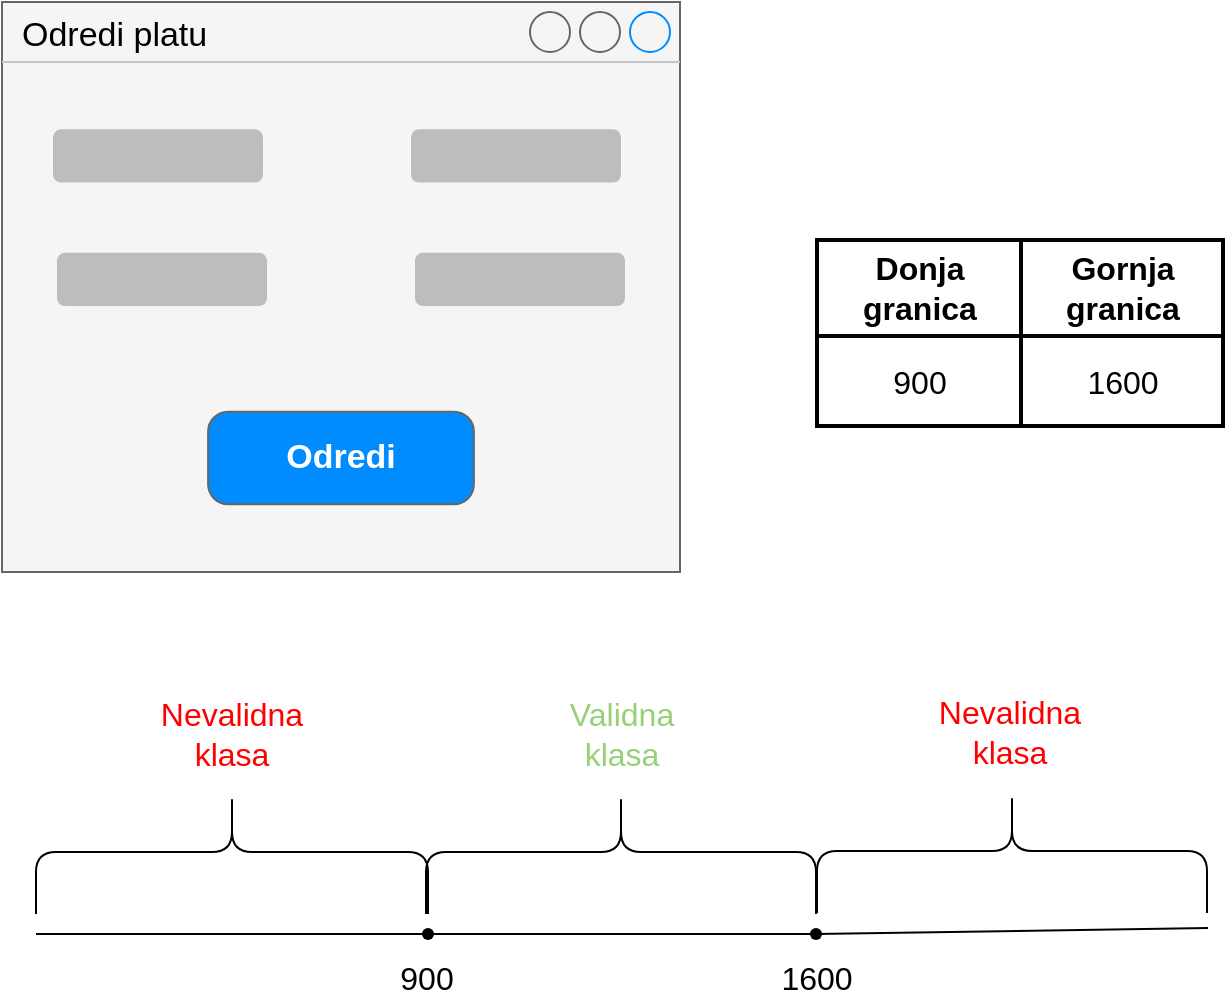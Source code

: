 <mxfile version="22.1.3" type="device">
  <diagram name="Page-1" id="qqaZlvfAYo21mLsDR9zG">
    <mxGraphModel dx="1834" dy="1240" grid="0" gridSize="10" guides="1" tooltips="1" connect="1" arrows="1" fold="1" page="0" pageScale="1" pageWidth="850" pageHeight="1100" math="0" shadow="0">
      <root>
        <mxCell id="0" />
        <mxCell id="1" parent="0" />
        <mxCell id="iZV24EI_f0F_w6ac2HIL-3" value="" style="endArrow=none;html=1;rounded=0;fontSize=12;startSize=8;endSize=8;curved=1;" edge="1" parent="1" source="iZV24EI_f0F_w6ac2HIL-10">
          <mxGeometry width="50" height="50" relative="1" as="geometry">
            <mxPoint x="-52" y="249" as="sourcePoint" />
            <mxPoint x="529" y="244" as="targetPoint" />
          </mxGeometry>
        </mxCell>
        <mxCell id="iZV24EI_f0F_w6ac2HIL-5" value="1600" style="edgeLabel;html=1;align=center;verticalAlign=middle;resizable=0;points=[];fontSize=16;" vertex="1" connectable="0" parent="iZV24EI_f0F_w6ac2HIL-3">
          <mxGeometry x="0.853" y="-2" relative="1" as="geometry">
            <mxPoint x="-182" y="23" as="offset" />
          </mxGeometry>
        </mxCell>
        <mxCell id="iZV24EI_f0F_w6ac2HIL-7" value="" style="endArrow=none;html=1;rounded=0;fontSize=12;startSize=8;endSize=8;curved=1;" edge="1" parent="1" target="iZV24EI_f0F_w6ac2HIL-6">
          <mxGeometry width="50" height="50" relative="1" as="geometry">
            <mxPoint x="-57" y="247" as="sourcePoint" />
            <mxPoint x="586" y="249" as="targetPoint" />
          </mxGeometry>
        </mxCell>
        <mxCell id="iZV24EI_f0F_w6ac2HIL-8" value="900" style="edgeLabel;html=1;align=center;verticalAlign=middle;resizable=0;points=[];fontSize=16;" vertex="1" connectable="0" parent="iZV24EI_f0F_w6ac2HIL-7">
          <mxGeometry x="-0.931" y="-1" relative="1" as="geometry">
            <mxPoint x="188" y="21" as="offset" />
          </mxGeometry>
        </mxCell>
        <mxCell id="iZV24EI_f0F_w6ac2HIL-6" value="" style="shape=waypoint;sketch=0;fillStyle=solid;size=6;pointerEvents=1;points=[];fillColor=none;resizable=0;rotatable=0;perimeter=centerPerimeter;snapToPoint=1;fontSize=16;" vertex="1" parent="1">
          <mxGeometry x="129" y="237" width="20" height="20" as="geometry" />
        </mxCell>
        <mxCell id="iZV24EI_f0F_w6ac2HIL-11" value="" style="endArrow=none;html=1;rounded=0;fontSize=12;startSize=8;endSize=8;curved=1;" edge="1" parent="1" source="iZV24EI_f0F_w6ac2HIL-6" target="iZV24EI_f0F_w6ac2HIL-10">
          <mxGeometry width="50" height="50" relative="1" as="geometry">
            <mxPoint x="-17" y="247" as="sourcePoint" />
            <mxPoint x="586" y="249" as="targetPoint" />
          </mxGeometry>
        </mxCell>
        <mxCell id="iZV24EI_f0F_w6ac2HIL-10" value="" style="shape=waypoint;sketch=0;fillStyle=solid;size=6;pointerEvents=1;points=[];fillColor=none;resizable=0;rotatable=0;perimeter=centerPerimeter;snapToPoint=1;fontSize=16;" vertex="1" parent="1">
          <mxGeometry x="323" y="237" width="20" height="20" as="geometry" />
        </mxCell>
        <mxCell id="iZV24EI_f0F_w6ac2HIL-41" value="" style="group" vertex="1" connectable="0" parent="1">
          <mxGeometry x="138" y="132" width="195" height="105" as="geometry" />
        </mxCell>
        <mxCell id="iZV24EI_f0F_w6ac2HIL-14" value="" style="shape=curlyBracket;whiteSpace=wrap;html=1;rounded=1;labelPosition=left;verticalLabelPosition=middle;align=right;verticalAlign=middle;fontSize=16;rotation=90;" vertex="1" parent="iZV24EI_f0F_w6ac2HIL-41">
          <mxGeometry x="66.5" y="-23.5" width="62" height="195" as="geometry" />
        </mxCell>
        <mxCell id="iZV24EI_f0F_w6ac2HIL-16" value="Validna klasa" style="text;html=1;strokeColor=none;fillColor=none;align=center;verticalAlign=middle;whiteSpace=wrap;rounded=0;fontSize=16;fontColor=#97D077;" vertex="1" parent="iZV24EI_f0F_w6ac2HIL-41">
          <mxGeometry x="67.5" width="60" height="30" as="geometry" />
        </mxCell>
        <mxCell id="iZV24EI_f0F_w6ac2HIL-42" value="" style="group" vertex="1" connectable="0" parent="1">
          <mxGeometry x="333.5" y="131" width="195" height="105.5" as="geometry" />
        </mxCell>
        <mxCell id="iZV24EI_f0F_w6ac2HIL-15" value="" style="shape=curlyBracket;whiteSpace=wrap;html=1;rounded=1;labelPosition=left;verticalLabelPosition=middle;align=right;verticalAlign=middle;fontSize=16;rotation=90;" vertex="1" parent="iZV24EI_f0F_w6ac2HIL-42">
          <mxGeometry x="66.5" y="-23" width="62" height="195" as="geometry" />
        </mxCell>
        <mxCell id="iZV24EI_f0F_w6ac2HIL-18" value="Nevalidna klasa" style="text;html=1;strokeColor=none;fillColor=none;align=center;verticalAlign=middle;whiteSpace=wrap;rounded=0;fontSize=16;fontColor=#FF0000;" vertex="1" parent="iZV24EI_f0F_w6ac2HIL-42">
          <mxGeometry x="66.5" width="60" height="30" as="geometry" />
        </mxCell>
        <mxCell id="iZV24EI_f0F_w6ac2HIL-43" value="" style="group" vertex="1" connectable="0" parent="1">
          <mxGeometry x="-57" y="132" width="196" height="105" as="geometry" />
        </mxCell>
        <mxCell id="iZV24EI_f0F_w6ac2HIL-13" value="" style="shape=curlyBracket;whiteSpace=wrap;html=1;rounded=1;labelPosition=left;verticalLabelPosition=middle;align=right;verticalAlign=middle;fontSize=16;rotation=90;" vertex="1" parent="iZV24EI_f0F_w6ac2HIL-43">
          <mxGeometry x="67" y="-24" width="62" height="196" as="geometry" />
        </mxCell>
        <mxCell id="iZV24EI_f0F_w6ac2HIL-17" value="Nevalidna klasa" style="text;html=1;align=center;verticalAlign=middle;whiteSpace=wrap;rounded=0;fontSize=16;strokeColor=none;fontColor=#FF0000;" vertex="1" parent="iZV24EI_f0F_w6ac2HIL-43">
          <mxGeometry x="68" width="60" height="30" as="geometry" />
        </mxCell>
        <mxCell id="iZV24EI_f0F_w6ac2HIL-63" value="" style="shape=table;html=1;whiteSpace=wrap;startSize=0;container=1;collapsible=0;childLayout=tableLayout;strokeWidth=2;fontSize=16;rounded=0;shadow=0;enumerate=0;" vertex="1" parent="1">
          <mxGeometry x="333.5" y="-100" width="203" height="93" as="geometry" />
        </mxCell>
        <mxCell id="iZV24EI_f0F_w6ac2HIL-64" value="" style="shape=tableRow;horizontal=0;startSize=0;swimlaneHead=0;swimlaneBody=0;top=0;left=0;bottom=0;right=0;collapsible=0;dropTarget=0;fillColor=none;points=[[0,0.5],[1,0.5]];portConstraint=eastwest;fontSize=16;" vertex="1" parent="iZV24EI_f0F_w6ac2HIL-63">
          <mxGeometry width="203" height="48" as="geometry" />
        </mxCell>
        <mxCell id="iZV24EI_f0F_w6ac2HIL-73" value="Donja granica" style="shape=partialRectangle;html=1;whiteSpace=wrap;connectable=0;fillColor=none;top=0;left=0;bottom=0;right=0;overflow=hidden;fontStyle=1;fontSize=16;" vertex="1" parent="iZV24EI_f0F_w6ac2HIL-64">
          <mxGeometry width="102" height="48" as="geometry">
            <mxRectangle width="102" height="48" as="alternateBounds" />
          </mxGeometry>
        </mxCell>
        <mxCell id="iZV24EI_f0F_w6ac2HIL-65" value="&lt;div&gt;Gornja granica&lt;/div&gt;" style="shape=partialRectangle;html=1;whiteSpace=wrap;connectable=0;fillColor=none;top=0;left=0;bottom=0;right=0;overflow=hidden;fontStyle=1;fontSize=16;" vertex="1" parent="iZV24EI_f0F_w6ac2HIL-64">
          <mxGeometry x="102" width="101" height="48" as="geometry">
            <mxRectangle width="101" height="48" as="alternateBounds" />
          </mxGeometry>
        </mxCell>
        <mxCell id="iZV24EI_f0F_w6ac2HIL-67" value="" style="shape=tableRow;horizontal=0;startSize=0;swimlaneHead=0;swimlaneBody=0;top=0;left=0;bottom=0;right=0;collapsible=0;dropTarget=0;fillColor=none;points=[[0,0.5],[1,0.5]];portConstraint=eastwest;fontSize=16;" vertex="1" parent="iZV24EI_f0F_w6ac2HIL-63">
          <mxGeometry y="48" width="203" height="45" as="geometry" />
        </mxCell>
        <mxCell id="iZV24EI_f0F_w6ac2HIL-74" value="900" style="shape=partialRectangle;html=1;whiteSpace=wrap;connectable=0;fillColor=none;top=0;left=0;bottom=0;right=0;overflow=hidden;fontSize=16;" vertex="1" parent="iZV24EI_f0F_w6ac2HIL-67">
          <mxGeometry width="102" height="45" as="geometry">
            <mxRectangle width="102" height="45" as="alternateBounds" />
          </mxGeometry>
        </mxCell>
        <mxCell id="iZV24EI_f0F_w6ac2HIL-68" value="&lt;div&gt;1600&lt;/div&gt;" style="shape=partialRectangle;html=1;whiteSpace=wrap;connectable=0;fillColor=none;top=0;left=0;bottom=0;right=0;overflow=hidden;fontSize=16;" vertex="1" parent="iZV24EI_f0F_w6ac2HIL-67">
          <mxGeometry x="102" width="101" height="45" as="geometry">
            <mxRectangle width="101" height="45" as="alternateBounds" />
          </mxGeometry>
        </mxCell>
        <mxCell id="iZV24EI_f0F_w6ac2HIL-88" value="" style="group;" vertex="1" connectable="0" parent="1">
          <mxGeometry x="-74" y="-219" width="339" height="285" as="geometry" />
        </mxCell>
        <mxCell id="iZV24EI_f0F_w6ac2HIL-44" value="Odredi platu" style="strokeWidth=1;shadow=0;dashed=0;align=center;html=1;shape=mxgraph.mockup.containers.window;align=left;verticalAlign=top;spacingLeft=8;strokeColor2=#008cff;strokeColor3=#c4c4c4;mainText=;fontSize=17;labelBackgroundColor=none;whiteSpace=wrap;fillColor=#f5f5f5;strokeColor=#666666;gradientColor=#b3b3b3;" vertex="1" parent="iZV24EI_f0F_w6ac2HIL-88">
          <mxGeometry width="339" height="285.0" as="geometry" />
        </mxCell>
        <mxCell id="iZV24EI_f0F_w6ac2HIL-62" value="Odredi" style="strokeWidth=1;shadow=0;dashed=0;align=center;html=1;shape=mxgraph.mockup.buttons.button;strokeColor=#666666;fontColor=#ffffff;mainText=;buttonStyle=round;fontSize=17;fontStyle=1;fillColor=#008cff;whiteSpace=wrap;" vertex="1" parent="iZV24EI_f0F_w6ac2HIL-88">
          <mxGeometry x="103.056" y="204.844" width="132.888" height="46.312" as="geometry" />
        </mxCell>
        <mxCell id="iZV24EI_f0F_w6ac2HIL-98" value="" style="rounded=1;whiteSpace=wrap;html=1;fontSize=16;fillColor=#BDBDBD;strokeColor=none;" vertex="1" parent="iZV24EI_f0F_w6ac2HIL-88">
          <mxGeometry x="25.5" y="63.65" width="105" height="26.6" as="geometry" />
        </mxCell>
        <mxCell id="iZV24EI_f0F_w6ac2HIL-99" value="" style="rounded=1;whiteSpace=wrap;html=1;fontSize=16;fillColor=#BDBDBD;strokeColor=none;" vertex="1" parent="iZV24EI_f0F_w6ac2HIL-88">
          <mxGeometry x="204.5" y="63.65" width="105" height="26.6" as="geometry" />
        </mxCell>
        <mxCell id="iZV24EI_f0F_w6ac2HIL-100" value="" style="rounded=1;whiteSpace=wrap;html=1;fontSize=16;fillColor=#BDBDBD;strokeColor=none;" vertex="1" parent="iZV24EI_f0F_w6ac2HIL-88">
          <mxGeometry x="27.5" y="125.4" width="105" height="26.6" as="geometry" />
        </mxCell>
        <mxCell id="iZV24EI_f0F_w6ac2HIL-101" value="" style="rounded=1;whiteSpace=wrap;html=1;fontSize=16;fillColor=#BDBDBD;strokeColor=none;" vertex="1" parent="iZV24EI_f0F_w6ac2HIL-88">
          <mxGeometry x="206.5" y="125.4" width="105" height="26.6" as="geometry" />
        </mxCell>
      </root>
    </mxGraphModel>
  </diagram>
</mxfile>
